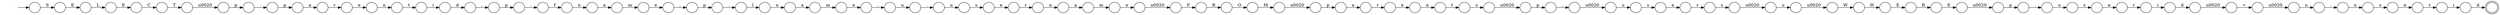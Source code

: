 digraph Automaton {
  rankdir = LR;
  0 [shape=circle,label=""];
  0 -> 83 [label="="]
  1 [shape=circle,label=""];
  1 -> 46 [label="a"]
  2 [shape=circle,label=""];
  2 -> 84 [label="t"]
  3 [shape=circle,label=""];
  3 -> 93 [label="T"]
  4 [shape=circle,label=""];
  4 -> 13 [label="s"]
  5 [shape=circle,label=""];
  5 -> 8 [label="p"]
  6 [shape=circle,label=""];
  6 -> 3 [label="C"]
  7 [shape=circle,label=""];
  7 -> 70 [label="r"]
  8 [shape=circle,label=""];
  8 -> 40 [label="a"]
  9 [shape=circle,label=""];
  9 -> 52 [label="p"]
  10 [shape=circle,label=""];
  10 -> 20 [label="a"]
  11 [shape=circle,label=""];
  11 -> 68 [label="u"]
  12 [shape=circle,label=""];
  12 -> 51 [label="e"]
  13 [shape=circle,label=""];
  13 -> 91 [label="\u0020"]
  14 [shape=circle,label=""];
  14 -> 59 [label="f"]
  15 [shape=circle,label=""];
  15 -> 87 [label="r"]
  16 [shape=circle,label=""];
  16 -> 0 [label="\u0020"]
  17 [shape=circle,label=""];
  17 -> 38 [label="E"]
  18 [shape=circle,label=""];
  18 -> 89 [label="H"]
  19 [shape=circle,label=""];
  19 -> 79 [label="e"]
  20 [shape=circle,label=""];
  20 -> 56 [label="m"]
  21 [shape=circle,label=""];
  21 -> 76 [label="E"]
  22 [shape=circle,label=""];
  22 -> 63 [label="n"]
  23 [shape=circle,label=""];
  23 -> 86 [label="."]
  24 [shape=circle,label=""];
  24 -> 11 [label="."]
  25 [shape=circle,label=""];
  25 -> 62 [label="."]
  26 [shape=circle,label=""];
  26 -> 88 [label="M"]
  27 [shape=circle,label=""];
  initial [shape=plaintext,label=""];
  initial -> 27
  27 -> 17 [label="S"]
  28 [shape=circle,label=""];
  28 -> 15 [label="e"]
  29 [shape=circle,label=""];
  29 -> 21 [label="R"]
  30 [shape=circle,label=""];
  30 -> 2 [label="n"]
  31 [shape=circle,label=""];
  31 -> 72 [label="d"]
  32 [shape=circle,label=""];
  32 -> 26 [label="O"]
  33 [shape=circle,label=""];
  33 -> 64 [label="\u0020"]
  34 [shape=circle,label=""];
  34 -> 45 [label="m"]
  35 [shape=circle,label=""];
  35 -> 65 [label=","]
  36 [shape=circle,label=""];
  36 -> 23 [label="u"]
  37 [shape=circle,label=""];
  37 -> 22 [label="e"]
  38 [shape=circle,label=""];
  38 -> 80 [label="L"]
  39 [shape=circle,label=""];
  39 -> 60 [label="e"]
  40 [shape=circle,label=""];
  40 -> 58 [label="r"]
  41 [shape=circle,label=""];
  41 -> 47 [label="\u0020"]
  42 [shape=circle,label=""];
  42 -> 81 [label="p"]
  43 [shape=circle,label=""];
  43 -> 32 [label="R"]
  44 [shape=circle,label=""];
  44 -> 39 [label="s"]
  45 [shape=circle,label=""];
  45 -> 35 [label="e"]
  46 [shape=circle,label=""];
  46 -> 12 [label="m"]
  47 [shape=circle,label=""];
  47 -> 43 [label="F"]
  48 [shape=circle,label=""];
  48 -> 69 [label="s"]
  49 [shape=circle,label=""];
  49 -> 24 [label="p"]
  50 [shape=circle,label=""];
  50 -> 54 [label="\u0020"]
  51 [shape=circle,label=""];
  51 -> 36 [label=","]
  52 [shape=circle,label=""];
  52 -> 90 [label="a"]
  53 [shape=doublecircle,label=""];
  54 [shape=circle,label=""];
  54 -> 73 [label="p"]
  55 [shape=circle,label=""];
  55 -> 1 [label="n"]
  56 [shape=circle,label=""];
  56 -> 41 [label="e"]
  57 [shape=circle,label=""];
  57 -> 18 [label="W"]
  58 [shape=circle,label=""];
  58 -> 30 [label="e"]
  59 [shape=circle,label=""];
  59 -> 74 [label="n"]
  60 [shape=circle,label=""];
  60 -> 85 [label="r"]
  61 [shape=circle,label=""];
  61 -> 16 [label="d"]
  62 [shape=circle,label=""];
  62 -> 55 [label="l"]
  63 [shape=circle,label=""];
  63 -> 67 [label="t"]
  64 [shape=circle,label=""];
  64 -> 92 [label="u"]
  65 [shape=circle,label=""];
  65 -> 25 [label="p"]
  66 [shape=circle,label=""];
  66 -> 53 [label="d"]
  67 [shape=circle,label=""];
  67 -> 31 [label="i"]
  68 [shape=circle,label=""];
  68 -> 28 [label="s"]
  69 [shape=circle,label=""];
  69 -> 7 [label="e"]
  70 [shape=circle,label=""];
  70 -> 10 [label="n"]
  71 [shape=circle,label=""];
  71 -> 82 [label="."]
  72 [shape=circle,label=""];
  72 -> 42 [label=","]
  73 [shape=circle,label=""];
  73 -> 33 [label=","]
  74 [shape=circle,label=""];
  74 -> 34 [label="a"]
  75 [shape=circle,label=""];
  75 -> 9 [label="."]
  76 [shape=circle,label=""];
  76 -> 49 [label="\u0020"]
  77 [shape=circle,label=""];
  77 -> 57 [label="\u0020"]
  78 [shape=circle,label=""];
  78 -> 71 [label="u"]
  79 [shape=circle,label=""];
  79 -> 4 [label="r"]
  80 [shape=circle,label=""];
  80 -> 6 [label="E"]
  81 [shape=circle,label=""];
  81 -> 14 [label="."]
  82 [shape=circle,label=""];
  82 -> 44 [label="u"]
  83 [shape=circle,label=""];
  83 -> 78 [label="\u0020"]
  84 [shape=circle,label=""];
  84 -> 50 [label="s"]
  85 [shape=circle,label=""];
  85 -> 66 [label="i"]
  86 [shape=circle,label=""];
  86 -> 48 [label="u"]
  87 [shape=circle,label=""];
  87 -> 61 [label="i"]
  88 [shape=circle,label=""];
  88 -> 5 [label="\u0020"]
  89 [shape=circle,label=""];
  89 -> 29 [label="E"]
  90 [shape=circle,label=""];
  90 -> 37 [label="r"]
  91 [shape=circle,label=""];
  91 -> 77 [label="u"]
  92 [shape=circle,label=""];
  92 -> 19 [label="s"]
  93 [shape=circle,label=""];
  93 -> 94 [label="\u0020"]
  94 [shape=circle,label=""];
  94 -> 75 [label="p"]
}
